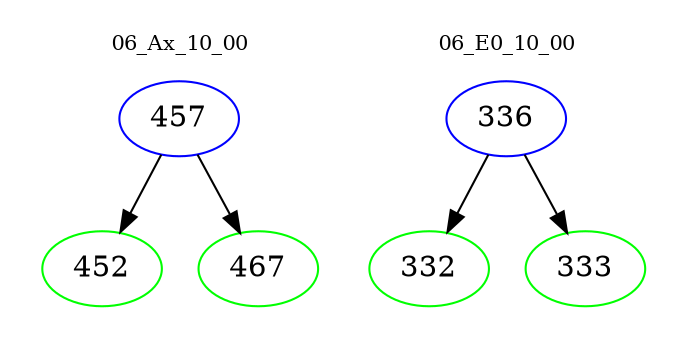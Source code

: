 digraph{
subgraph cluster_0 {
color = white
label = "06_Ax_10_00";
fontsize=10;
T0_457 [label="457", color="blue"]
T0_457 -> T0_452 [color="black"]
T0_452 [label="452", color="green"]
T0_457 -> T0_467 [color="black"]
T0_467 [label="467", color="green"]
}
subgraph cluster_1 {
color = white
label = "06_E0_10_00";
fontsize=10;
T1_336 [label="336", color="blue"]
T1_336 -> T1_332 [color="black"]
T1_332 [label="332", color="green"]
T1_336 -> T1_333 [color="black"]
T1_333 [label="333", color="green"]
}
}
